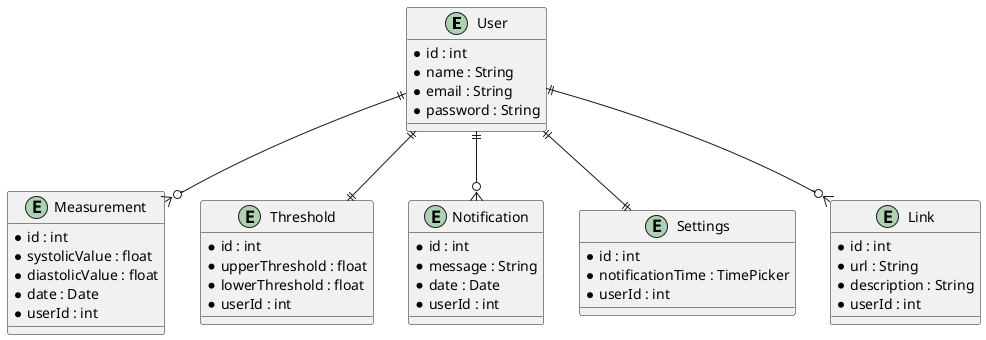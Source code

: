 @startuml
entity User {
  * id : int
  * name : String
  * email : String
  * password : String
}

entity Measurement {
  * id : int
  * systolicValue : float
  * diastolicValue : float
  * date : Date
  * userId : int
}

entity Threshold {
  * id : int
  * upperThreshold : float
  * lowerThreshold : float
  * userId : int
}

entity Notification {
  * id : int
  * message : String
  * date : Date
  * userId : int
}

entity Settings {
  * id : int
  * notificationTime : TimePicker
  * userId : int
}

entity Link {
  * id : int
  * url : String
  * description : String
  * userId : int
}

User ||--o{ Measurement
User ||--|| Threshold
User ||--o{ Notification
User ||--|| Settings
User ||--o{ Link
@enduml
